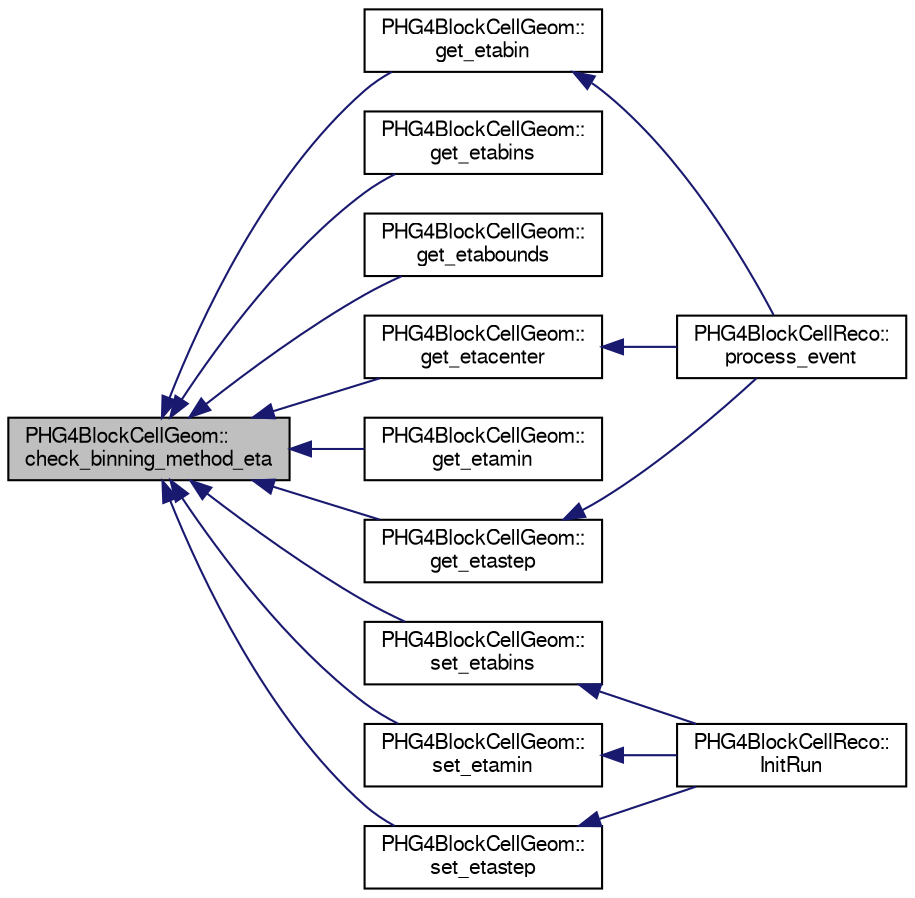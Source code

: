 digraph "PHG4BlockCellGeom::check_binning_method_eta"
{
  bgcolor="transparent";
  edge [fontname="FreeSans",fontsize="10",labelfontname="FreeSans",labelfontsize="10"];
  node [fontname="FreeSans",fontsize="10",shape=record];
  rankdir="LR";
  Node1 [label="PHG4BlockCellGeom::\lcheck_binning_method_eta",height=0.2,width=0.4,color="black", fillcolor="grey75", style="filled" fontcolor="black"];
  Node1 -> Node2 [dir="back",color="midnightblue",fontsize="10",style="solid",fontname="FreeSans"];
  Node2 [label="PHG4BlockCellGeom::\lget_etabin",height=0.2,width=0.4,color="black",URL="$d1/dd7/classPHG4BlockCellGeom.html#a0dc10d9f0b7aebe4ae490f4abf5d1323"];
  Node2 -> Node3 [dir="back",color="midnightblue",fontsize="10",style="solid",fontname="FreeSans"];
  Node3 [label="PHG4BlockCellReco::\lprocess_event",height=0.2,width=0.4,color="black",URL="$df/d5e/classPHG4BlockCellReco.html#a8031ff9bacb684d523acc71c14054cdb",tooltip="event processing "];
  Node1 -> Node4 [dir="back",color="midnightblue",fontsize="10",style="solid",fontname="FreeSans"];
  Node4 [label="PHG4BlockCellGeom::\lget_etabins",height=0.2,width=0.4,color="black",URL="$d1/dd7/classPHG4BlockCellGeom.html#a5bfa3c4d6da4b599859a4e3fbee5ce88"];
  Node1 -> Node5 [dir="back",color="midnightblue",fontsize="10",style="solid",fontname="FreeSans"];
  Node5 [label="PHG4BlockCellGeom::\lget_etabounds",height=0.2,width=0.4,color="black",URL="$d1/dd7/classPHG4BlockCellGeom.html#a55a33c0f4057e37600ee6c3e3ca959fa"];
  Node1 -> Node6 [dir="back",color="midnightblue",fontsize="10",style="solid",fontname="FreeSans"];
  Node6 [label="PHG4BlockCellGeom::\lget_etacenter",height=0.2,width=0.4,color="black",URL="$d1/dd7/classPHG4BlockCellGeom.html#aac8a1a3401f44a37b2ae3fbeacb4694e"];
  Node6 -> Node3 [dir="back",color="midnightblue",fontsize="10",style="solid",fontname="FreeSans"];
  Node1 -> Node7 [dir="back",color="midnightblue",fontsize="10",style="solid",fontname="FreeSans"];
  Node7 [label="PHG4BlockCellGeom::\lget_etamin",height=0.2,width=0.4,color="black",URL="$d1/dd7/classPHG4BlockCellGeom.html#a599762554373cd89f5d8e037da5940f9"];
  Node1 -> Node8 [dir="back",color="midnightblue",fontsize="10",style="solid",fontname="FreeSans"];
  Node8 [label="PHG4BlockCellGeom::\lget_etastep",height=0.2,width=0.4,color="black",URL="$d1/dd7/classPHG4BlockCellGeom.html#add1b616ccd887c541a5198e4c0737a3d"];
  Node8 -> Node3 [dir="back",color="midnightblue",fontsize="10",style="solid",fontname="FreeSans"];
  Node1 -> Node9 [dir="back",color="midnightblue",fontsize="10",style="solid",fontname="FreeSans"];
  Node9 [label="PHG4BlockCellGeom::\lset_etabins",height=0.2,width=0.4,color="black",URL="$d1/dd7/classPHG4BlockCellGeom.html#a242cefc0d9909e76becc19dac593d238"];
  Node9 -> Node10 [dir="back",color="midnightblue",fontsize="10",style="solid",fontname="FreeSans"];
  Node10 [label="PHG4BlockCellReco::\lInitRun",height=0.2,width=0.4,color="black",URL="$df/d5e/classPHG4BlockCellReco.html#aa62bbe31407e5e4c80f541dbd5c18aa4",tooltip="module initialization "];
  Node1 -> Node11 [dir="back",color="midnightblue",fontsize="10",style="solid",fontname="FreeSans"];
  Node11 [label="PHG4BlockCellGeom::\lset_etamin",height=0.2,width=0.4,color="black",URL="$d1/dd7/classPHG4BlockCellGeom.html#a4bdf406988d6fce19fcbe586afd1ce6e"];
  Node11 -> Node10 [dir="back",color="midnightblue",fontsize="10",style="solid",fontname="FreeSans"];
  Node1 -> Node12 [dir="back",color="midnightblue",fontsize="10",style="solid",fontname="FreeSans"];
  Node12 [label="PHG4BlockCellGeom::\lset_etastep",height=0.2,width=0.4,color="black",URL="$d1/dd7/classPHG4BlockCellGeom.html#a4af634c9aca39c3fc8640ce56320d9a7"];
  Node12 -> Node10 [dir="back",color="midnightblue",fontsize="10",style="solid",fontname="FreeSans"];
}

